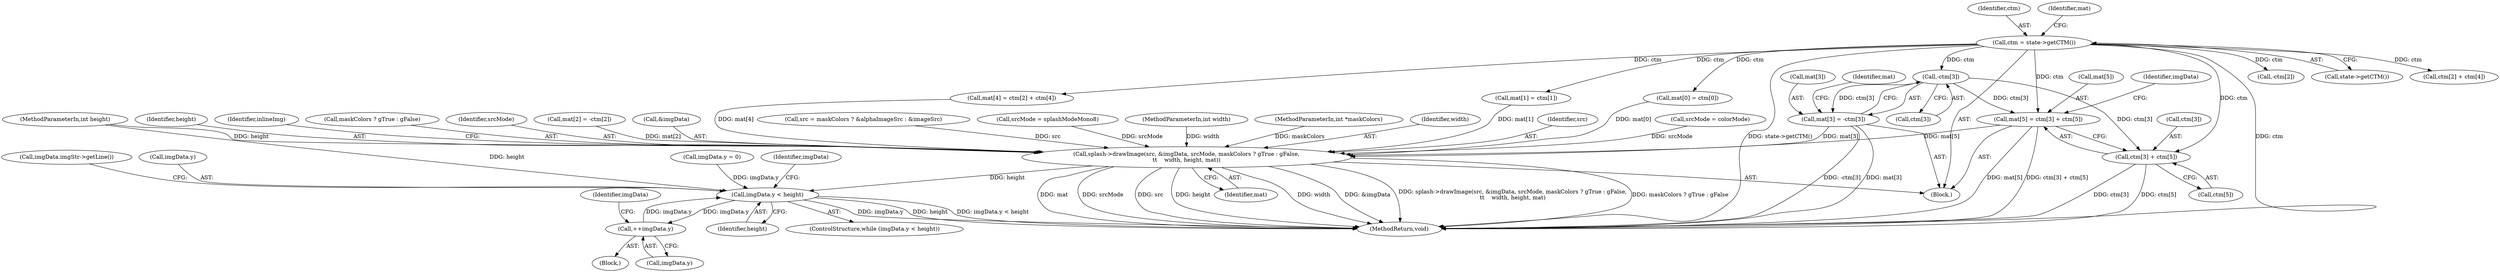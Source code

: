 digraph "0_poppler_284a92899602daa4a7f429e61849e794569310b5@array" {
"1000150" [label="(Call,-ctm[3])"];
"1000121" [label="(Call,ctm = state->getCTM())"];
"1000146" [label="(Call,mat[3] = -ctm[3])"];
"1000531" [label="(Call,splash->drawImage(src, &imgData, srcMode, maskColors ? gTrue : gFalse,\n\t\t    width, height, mat))"];
"1000547" [label="(Call,imgData.y < height)"];
"1000554" [label="(Call,++imgData.y)"];
"1000165" [label="(Call,mat[5] = ctm[3] + ctm[5])"];
"1000169" [label="(Call,ctm[3] + ctm[5])"];
"1000154" [label="(Call,mat[4] = ctm[2] + ctm[4])"];
"1000142" [label="(Call,-ctm[2])"];
"1000553" [label="(Call,imgData.imgStr->getLine())"];
"1000138" [label="(Call,mat[2] = -ctm[2])"];
"1000548" [label="(Call,imgData.y)"];
"1000552" [label="(Block,)"];
"1000533" [label="(Call,&imgData)"];
"1000523" [label="(Call,src = maskColors ? &alphaImageSrc : &imageSrc)"];
"1000208" [label="(Call,imgData.y = 0)"];
"1000109" [label="(Block,)"];
"1000169" [label="(Call,ctm[3] + ctm[5])"];
"1000122" [label="(Identifier,ctm)"];
"1000515" [label="(Call,srcMode = splashModeMono8)"];
"1000542" [label="(Identifier,mat)"];
"1000520" [label="(Call,srcMode = colorMode)"];
"1000551" [label="(Identifier,height)"];
"1000170" [label="(Call,ctm[3])"];
"1000166" [label="(Call,mat[5])"];
"1000541" [label="(Identifier,height)"];
"1000544" [label="(Identifier,inlineImg)"];
"1000560" [label="(Identifier,imgData)"];
"1000549" [label="(Identifier,imgData)"];
"1000178" [label="(Identifier,imgData)"];
"1000546" [label="(ControlStructure,while (imgData.y < height))"];
"1000536" [label="(Call,maskColors ? gTrue : gFalse)"];
"1000151" [label="(Call,ctm[3])"];
"1000535" [label="(Identifier,srcMode)"];
"1000131" [label="(Call,mat[1] = ctm[1])"];
"1000104" [label="(MethodParameterIn,int width)"];
"1000566" [label="(MethodReturn,void)"];
"1000555" [label="(Call,imgData.y)"];
"1000150" [label="(Call,-ctm[3])"];
"1000107" [label="(MethodParameterIn,int *maskColors)"];
"1000173" [label="(Call,ctm[5])"];
"1000165" [label="(Call,mat[5] = ctm[3] + ctm[5])"];
"1000146" [label="(Call,mat[3] = -ctm[3])"];
"1000540" [label="(Identifier,width)"];
"1000121" [label="(Call,ctm = state->getCTM())"];
"1000156" [label="(Identifier,mat)"];
"1000105" [label="(MethodParameterIn,int height)"];
"1000123" [label="(Call,state->getCTM())"];
"1000158" [label="(Call,ctm[2] + ctm[4])"];
"1000547" [label="(Call,imgData.y < height)"];
"1000554" [label="(Call,++imgData.y)"];
"1000124" [label="(Call,mat[0] = ctm[0])"];
"1000126" [label="(Identifier,mat)"];
"1000147" [label="(Call,mat[3])"];
"1000532" [label="(Identifier,src)"];
"1000531" [label="(Call,splash->drawImage(src, &imgData, srcMode, maskColors ? gTrue : gFalse,\n\t\t    width, height, mat))"];
"1000150" -> "1000146"  [label="AST: "];
"1000150" -> "1000151"  [label="CFG: "];
"1000151" -> "1000150"  [label="AST: "];
"1000146" -> "1000150"  [label="CFG: "];
"1000150" -> "1000146"  [label="DDG: ctm[3]"];
"1000121" -> "1000150"  [label="DDG: ctm"];
"1000150" -> "1000165"  [label="DDG: ctm[3]"];
"1000150" -> "1000169"  [label="DDG: ctm[3]"];
"1000121" -> "1000109"  [label="AST: "];
"1000121" -> "1000123"  [label="CFG: "];
"1000122" -> "1000121"  [label="AST: "];
"1000123" -> "1000121"  [label="AST: "];
"1000126" -> "1000121"  [label="CFG: "];
"1000121" -> "1000566"  [label="DDG: state->getCTM()"];
"1000121" -> "1000566"  [label="DDG: ctm"];
"1000121" -> "1000124"  [label="DDG: ctm"];
"1000121" -> "1000131"  [label="DDG: ctm"];
"1000121" -> "1000142"  [label="DDG: ctm"];
"1000121" -> "1000154"  [label="DDG: ctm"];
"1000121" -> "1000158"  [label="DDG: ctm"];
"1000121" -> "1000165"  [label="DDG: ctm"];
"1000121" -> "1000169"  [label="DDG: ctm"];
"1000146" -> "1000109"  [label="AST: "];
"1000147" -> "1000146"  [label="AST: "];
"1000156" -> "1000146"  [label="CFG: "];
"1000146" -> "1000566"  [label="DDG: -ctm[3]"];
"1000146" -> "1000566"  [label="DDG: mat[3]"];
"1000146" -> "1000531"  [label="DDG: mat[3]"];
"1000531" -> "1000109"  [label="AST: "];
"1000531" -> "1000542"  [label="CFG: "];
"1000532" -> "1000531"  [label="AST: "];
"1000533" -> "1000531"  [label="AST: "];
"1000535" -> "1000531"  [label="AST: "];
"1000536" -> "1000531"  [label="AST: "];
"1000540" -> "1000531"  [label="AST: "];
"1000541" -> "1000531"  [label="AST: "];
"1000542" -> "1000531"  [label="AST: "];
"1000544" -> "1000531"  [label="CFG: "];
"1000531" -> "1000566"  [label="DDG: width"];
"1000531" -> "1000566"  [label="DDG: &imgData"];
"1000531" -> "1000566"  [label="DDG: splash->drawImage(src, &imgData, srcMode, maskColors ? gTrue : gFalse,\n\t\t    width, height, mat)"];
"1000531" -> "1000566"  [label="DDG: maskColors ? gTrue : gFalse"];
"1000531" -> "1000566"  [label="DDG: mat"];
"1000531" -> "1000566"  [label="DDG: srcMode"];
"1000531" -> "1000566"  [label="DDG: src"];
"1000531" -> "1000566"  [label="DDG: height"];
"1000523" -> "1000531"  [label="DDG: src"];
"1000515" -> "1000531"  [label="DDG: srcMode"];
"1000520" -> "1000531"  [label="DDG: srcMode"];
"1000107" -> "1000531"  [label="DDG: maskColors"];
"1000104" -> "1000531"  [label="DDG: width"];
"1000105" -> "1000531"  [label="DDG: height"];
"1000124" -> "1000531"  [label="DDG: mat[0]"];
"1000165" -> "1000531"  [label="DDG: mat[5]"];
"1000154" -> "1000531"  [label="DDG: mat[4]"];
"1000131" -> "1000531"  [label="DDG: mat[1]"];
"1000138" -> "1000531"  [label="DDG: mat[2]"];
"1000531" -> "1000547"  [label="DDG: height"];
"1000547" -> "1000546"  [label="AST: "];
"1000547" -> "1000551"  [label="CFG: "];
"1000548" -> "1000547"  [label="AST: "];
"1000551" -> "1000547"  [label="AST: "];
"1000553" -> "1000547"  [label="CFG: "];
"1000560" -> "1000547"  [label="CFG: "];
"1000547" -> "1000566"  [label="DDG: imgData.y"];
"1000547" -> "1000566"  [label="DDG: height"];
"1000547" -> "1000566"  [label="DDG: imgData.y < height"];
"1000208" -> "1000547"  [label="DDG: imgData.y"];
"1000554" -> "1000547"  [label="DDG: imgData.y"];
"1000105" -> "1000547"  [label="DDG: height"];
"1000547" -> "1000554"  [label="DDG: imgData.y"];
"1000554" -> "1000552"  [label="AST: "];
"1000554" -> "1000555"  [label="CFG: "];
"1000555" -> "1000554"  [label="AST: "];
"1000549" -> "1000554"  [label="CFG: "];
"1000165" -> "1000109"  [label="AST: "];
"1000165" -> "1000169"  [label="CFG: "];
"1000166" -> "1000165"  [label="AST: "];
"1000169" -> "1000165"  [label="AST: "];
"1000178" -> "1000165"  [label="CFG: "];
"1000165" -> "1000566"  [label="DDG: ctm[3] + ctm[5]"];
"1000165" -> "1000566"  [label="DDG: mat[5]"];
"1000169" -> "1000173"  [label="CFG: "];
"1000170" -> "1000169"  [label="AST: "];
"1000173" -> "1000169"  [label="AST: "];
"1000169" -> "1000566"  [label="DDG: ctm[5]"];
"1000169" -> "1000566"  [label="DDG: ctm[3]"];
}
